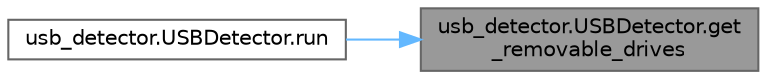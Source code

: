 digraph "usb_detector.USBDetector.get_removable_drives"
{
 // LATEX_PDF_SIZE
  bgcolor="transparent";
  edge [fontname=Helvetica,fontsize=10,labelfontname=Helvetica,labelfontsize=10];
  node [fontname=Helvetica,fontsize=10,shape=box,height=0.2,width=0.4];
  rankdir="RL";
  Node1 [id="Node000001",label="usb_detector.USBDetector.get\l_removable_drives",height=0.2,width=0.4,color="gray40", fillcolor="grey60", style="filled", fontcolor="black",tooltip=" "];
  Node1 -> Node2 [id="edge1_Node000001_Node000002",dir="back",color="steelblue1",style="solid",tooltip=" "];
  Node2 [id="Node000002",label="usb_detector.USBDetector.run",height=0.2,width=0.4,color="grey40", fillcolor="white", style="filled",URL="$classusb__detector_1_1_u_s_b_detector.html#a8d7199caeabc493c3bde7a57202ec326",tooltip=" "];
}
